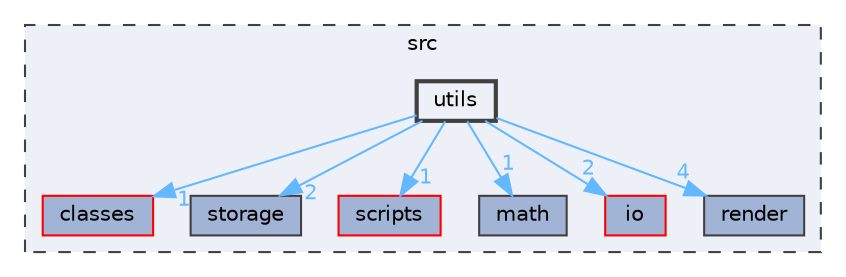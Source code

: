 digraph "src/utils"
{
 // LATEX_PDF_SIZE
  bgcolor="transparent";
  edge [fontname=Helvetica,fontsize=10,labelfontname=Helvetica,labelfontsize=10];
  node [fontname=Helvetica,fontsize=10,shape=box,height=0.2,width=0.4];
  compound=true
  subgraph clusterdir_68267d1309a1af8e8297ef4c3efbcdba {
    graph [ bgcolor="#edf0f7", pencolor="grey25", label="src", fontname=Helvetica,fontsize=10 style="filled,dashed", URL="dir_68267d1309a1af8e8297ef4c3efbcdba.html",tooltip=""]
  dir_018e9aafb459e6e1a4953404cb0c0b1d [label="classes", fillcolor="#a2b4d6", color="red", style="filled", URL="dir_018e9aafb459e6e1a4953404cb0c0b1d.html",tooltip=""];
  dir_452baf35e1d7639c9f2a5ece4ec85855 [label="storage", fillcolor="#a2b4d6", color="grey25", style="filled", URL="dir_452baf35e1d7639c9f2a5ece4ec85855.html",tooltip=""];
  dir_634e799a3947388232110823971192a8 [label="scripts", fillcolor="#a2b4d6", color="red", style="filled", URL="dir_634e799a3947388232110823971192a8.html",tooltip=""];
  dir_ae9a93452e2a84339148a16bcf2eb561 [label="math", fillcolor="#a2b4d6", color="grey25", style="filled", URL="dir_ae9a93452e2a84339148a16bcf2eb561.html",tooltip=""];
  dir_c184e51c84f2c3f0345bbc8a0d75d3e1 [label="io", fillcolor="#a2b4d6", color="red", style="filled", URL="dir_c184e51c84f2c3f0345bbc8a0d75d3e1.html",tooltip=""];
  dir_e488ee1cea97fb16abdb5ccc78d2123b [label="render", fillcolor="#a2b4d6", color="grey25", style="filled", URL="dir_e488ee1cea97fb16abdb5ccc78d2123b.html",tooltip=""];
  dir_313caf1132e152dd9b58bea13a4052ca [label="utils", fillcolor="#edf0f7", color="grey25", style="filled,bold", URL="dir_313caf1132e152dd9b58bea13a4052ca.html",tooltip=""];
  }
  dir_313caf1132e152dd9b58bea13a4052ca->dir_018e9aafb459e6e1a4953404cb0c0b1d [headlabel="1", labeldistance=1.5 headhref="dir_000023_000001.html" href="dir_000023_000001.html" color="steelblue1" fontcolor="steelblue1"];
  dir_313caf1132e152dd9b58bea13a4052ca->dir_452baf35e1d7639c9f2a5ece4ec85855 [headlabel="2", labeldistance=1.5 headhref="dir_000023_000021.html" href="dir_000023_000021.html" color="steelblue1" fontcolor="steelblue1"];
  dir_313caf1132e152dd9b58bea13a4052ca->dir_634e799a3947388232110823971192a8 [headlabel="1", labeldistance=1.5 headhref="dir_000023_000018.html" href="dir_000023_000018.html" color="steelblue1" fontcolor="steelblue1"];
  dir_313caf1132e152dd9b58bea13a4052ca->dir_ae9a93452e2a84339148a16bcf2eb561 [headlabel="1", labeldistance=1.5 headhref="dir_000023_000011.html" href="dir_000023_000011.html" color="steelblue1" fontcolor="steelblue1"];
  dir_313caf1132e152dd9b58bea13a4052ca->dir_c184e51c84f2c3f0345bbc8a0d75d3e1 [headlabel="2", labeldistance=1.5 headhref="dir_000023_000008.html" href="dir_000023_000008.html" color="steelblue1" fontcolor="steelblue1"];
  dir_313caf1132e152dd9b58bea13a4052ca->dir_e488ee1cea97fb16abdb5ccc78d2123b [headlabel="4", labeldistance=1.5 headhref="dir_000023_000017.html" href="dir_000023_000017.html" color="steelblue1" fontcolor="steelblue1"];
}
